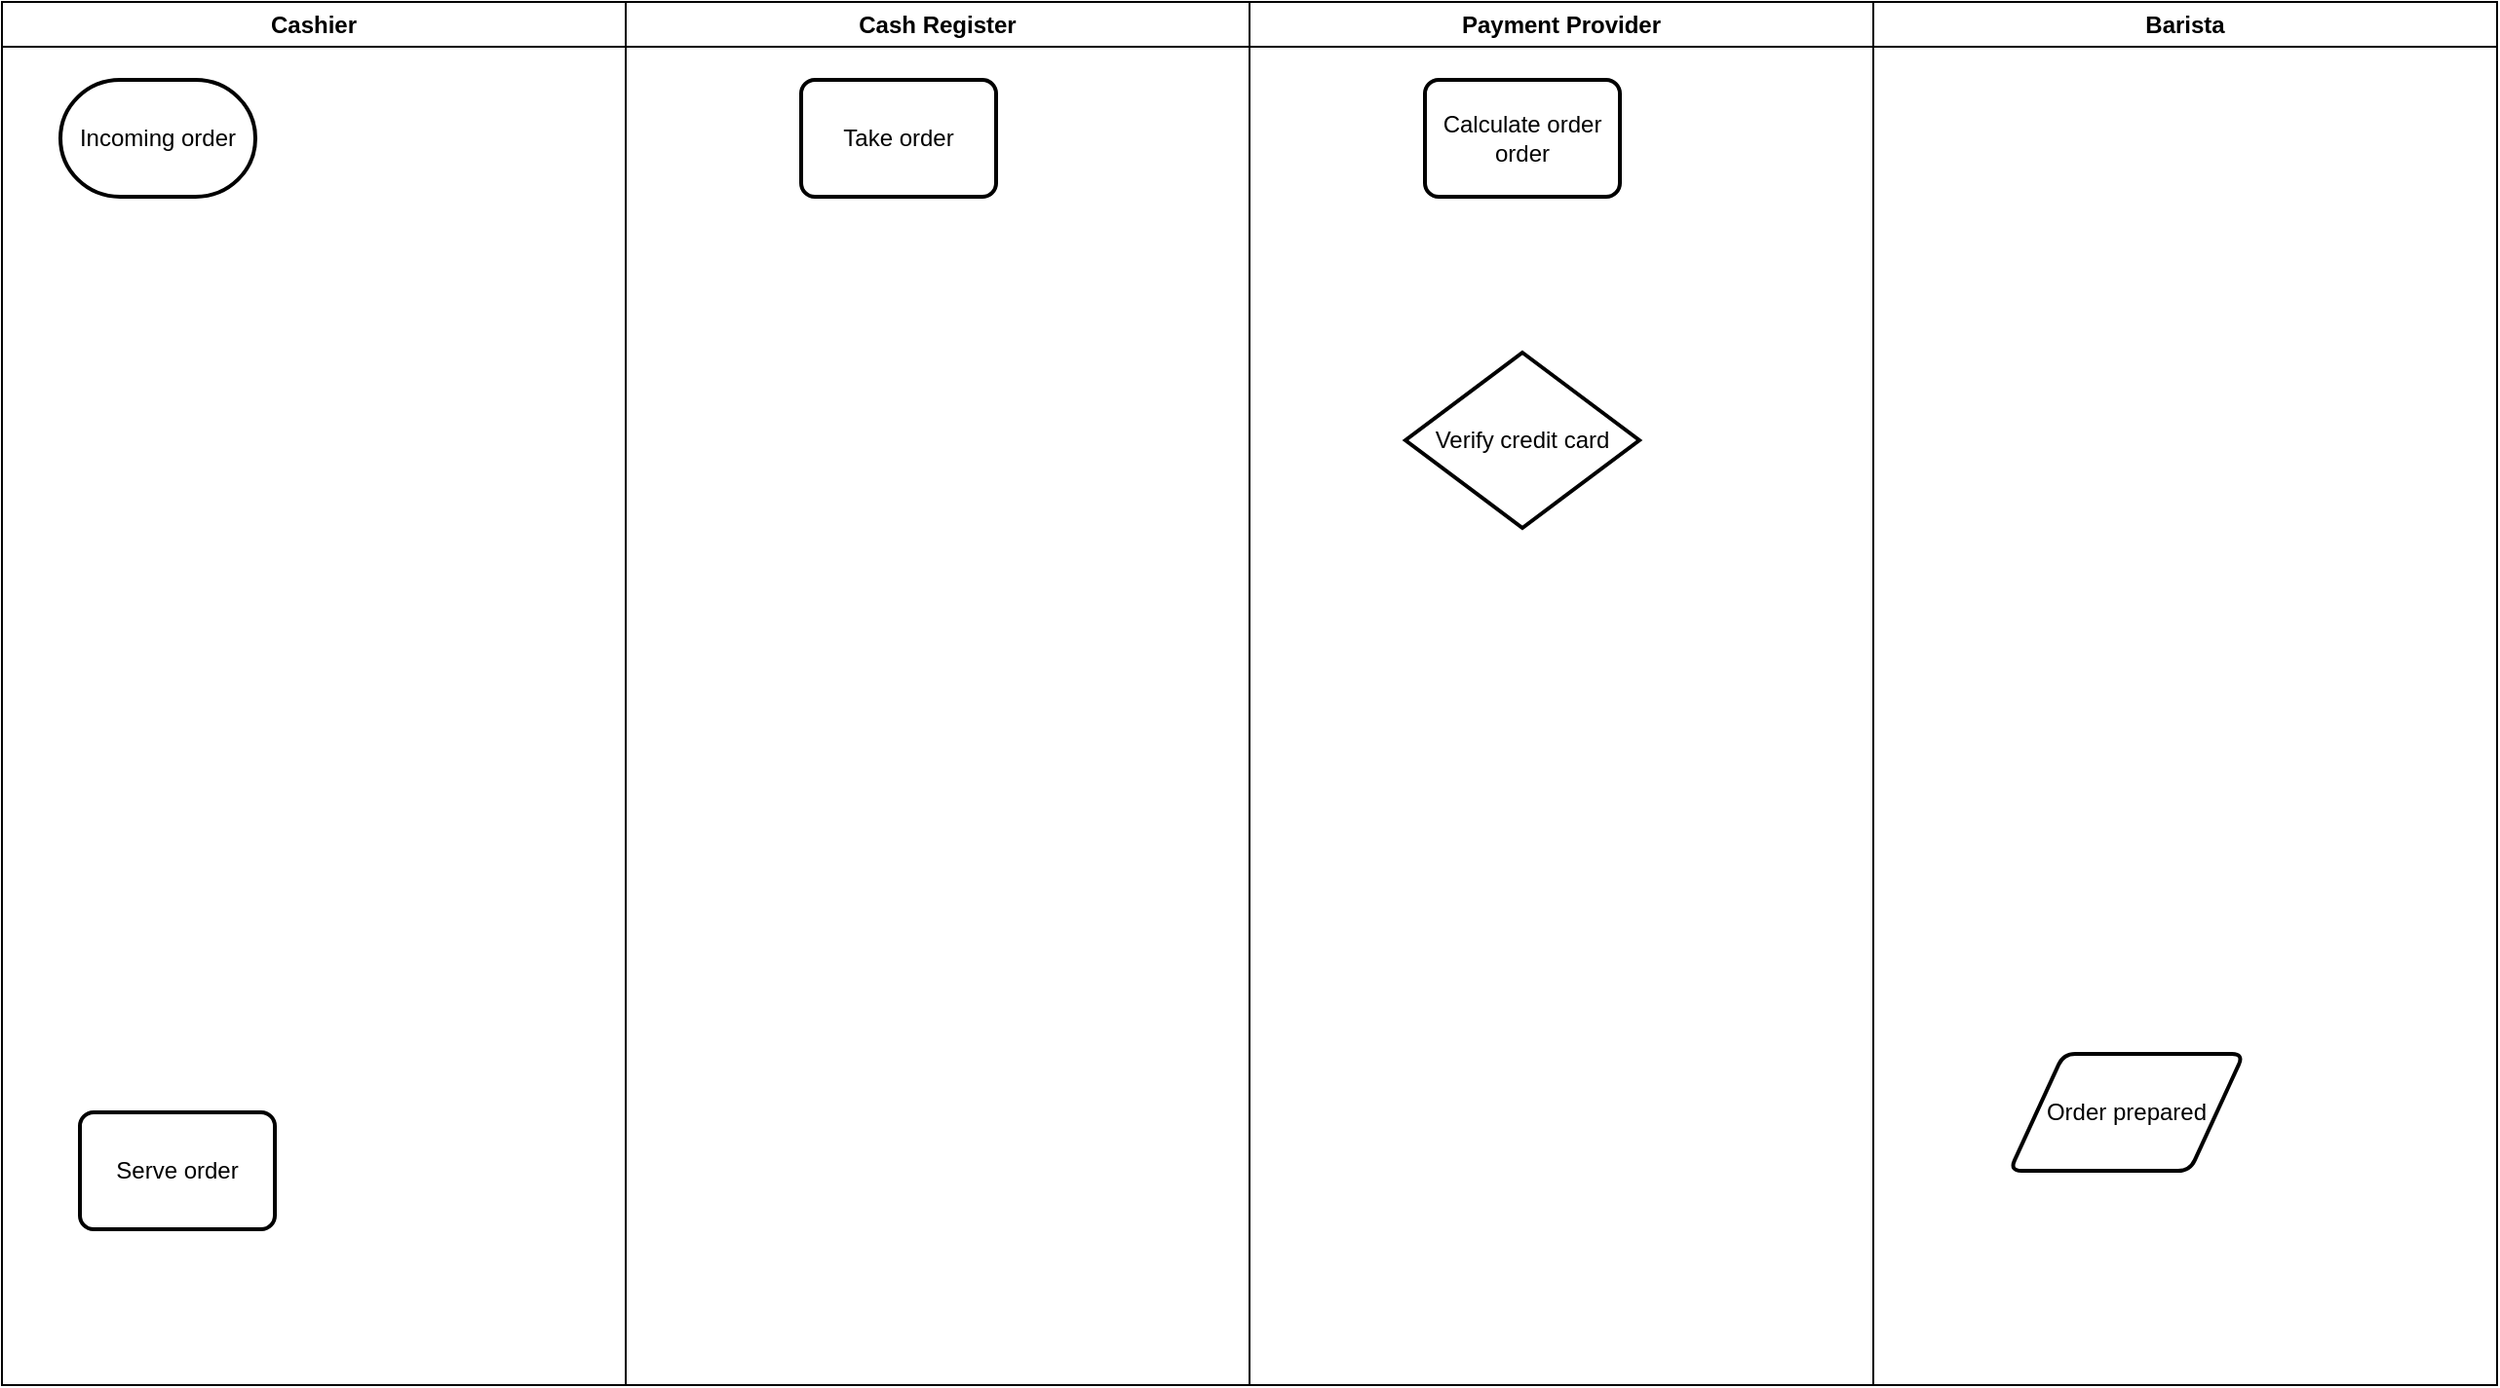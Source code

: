 <mxfile version="27.0.2">
  <diagram id="6a731a19-8d31-9384-78a2-239565b7b9f0" name="Page-1">
    <mxGraphModel dx="976" dy="586" grid="1" gridSize="10" guides="1" tooltips="1" connect="1" arrows="1" fold="1" page="1" pageScale="1" pageWidth="1169" pageHeight="827" background="none" math="0" shadow="0">
      <root>
        <mxCell id="0" />
        <mxCell id="1" parent="0" />
        <mxCell id="QMoyi2XgnDFTkMKc4ycw-55" value="Cashier" style="swimlane;whiteSpace=wrap;html=1;" parent="1" vertex="1">
          <mxGeometry x="50" y="70" width="320" height="710" as="geometry" />
        </mxCell>
        <mxCell id="v3eB7rThs6Ld6x55L0U5-2" value="Incoming order" style="strokeWidth=2;html=1;shape=mxgraph.flowchart.terminator;whiteSpace=wrap;" vertex="1" parent="QMoyi2XgnDFTkMKc4ycw-55">
          <mxGeometry x="30" y="40" width="100" height="60" as="geometry" />
        </mxCell>
        <mxCell id="v3eB7rThs6Ld6x55L0U5-7" value="Serve order" style="rounded=1;whiteSpace=wrap;html=1;absoluteArcSize=1;arcSize=14;strokeWidth=2;" vertex="1" parent="QMoyi2XgnDFTkMKc4ycw-55">
          <mxGeometry x="40" y="570" width="100" height="60" as="geometry" />
        </mxCell>
        <mxCell id="QMoyi2XgnDFTkMKc4ycw-56" value="Cash Register" style="swimlane;whiteSpace=wrap;html=1;" parent="1" vertex="1">
          <mxGeometry x="370" y="70" width="320" height="710" as="geometry" />
        </mxCell>
        <mxCell id="v3eB7rThs6Ld6x55L0U5-4" value="Take order" style="rounded=1;whiteSpace=wrap;html=1;absoluteArcSize=1;arcSize=14;strokeWidth=2;" vertex="1" parent="QMoyi2XgnDFTkMKc4ycw-56">
          <mxGeometry x="90" y="40" width="100" height="60" as="geometry" />
        </mxCell>
        <mxCell id="QMoyi2XgnDFTkMKc4ycw-57" value="Payment Provider" style="swimlane;whiteSpace=wrap;html=1;" parent="1" vertex="1">
          <mxGeometry x="690" y="70" width="320" height="710" as="geometry" />
        </mxCell>
        <mxCell id="v3eB7rThs6Ld6x55L0U5-5" value="Verify credit card" style="strokeWidth=2;html=1;shape=mxgraph.flowchart.decision;whiteSpace=wrap;" vertex="1" parent="QMoyi2XgnDFTkMKc4ycw-57">
          <mxGeometry x="80" y="180" width="120" height="90" as="geometry" />
        </mxCell>
        <mxCell id="v3eB7rThs6Ld6x55L0U5-10" value="Calculate order order" style="rounded=1;whiteSpace=wrap;html=1;absoluteArcSize=1;arcSize=14;strokeWidth=2;" vertex="1" parent="QMoyi2XgnDFTkMKc4ycw-57">
          <mxGeometry x="90" y="40" width="100" height="60" as="geometry" />
        </mxCell>
        <mxCell id="QMoyi2XgnDFTkMKc4ycw-58" value="Barista" style="swimlane;whiteSpace=wrap;html=1;" parent="1" vertex="1">
          <mxGeometry x="1010" y="70" width="320" height="710" as="geometry" />
        </mxCell>
        <mxCell id="v3eB7rThs6Ld6x55L0U5-6" value="Order prepared" style="shape=parallelogram;html=1;strokeWidth=2;perimeter=parallelogramPerimeter;whiteSpace=wrap;rounded=1;arcSize=12;size=0.23;" vertex="1" parent="QMoyi2XgnDFTkMKc4ycw-58">
          <mxGeometry x="70" y="540" width="120" height="60" as="geometry" />
        </mxCell>
      </root>
    </mxGraphModel>
  </diagram>
</mxfile>
